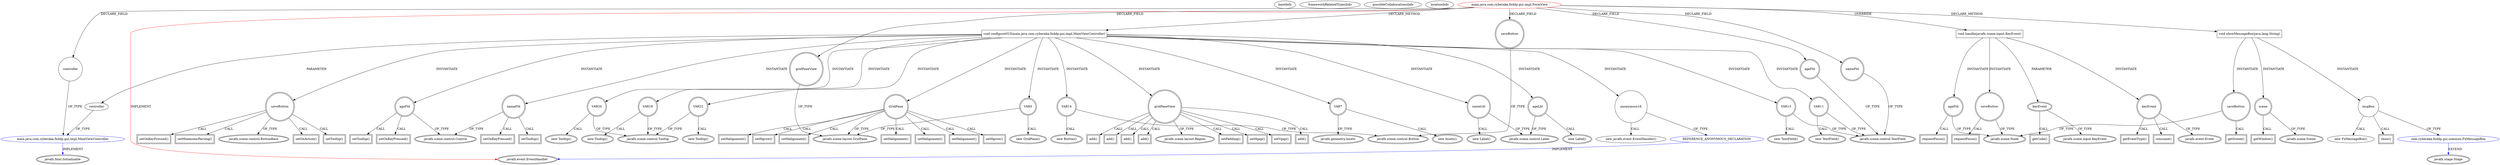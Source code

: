 digraph {
baseInfo[graphId=2335,category="extension_graph",isAnonymous=false,possibleRelation=true]
frameworkRelatedTypesInfo[0="javafx.event.EventHandler"]
possibleCollaborationsInfo[0="2335~CLIENT_METHOD_DECLARATION-INSTANTIATION-~javafx.event.EventHandler ~javafx.stage.Stage ~false~false",1="2335~CLIENT_METHOD_DECLARATION-PARAMETER_DECLARATION-FIELD_DECLARATION-~javafx.event.EventHandler ~javafx.fxml.Initializable ~false~false",2="2335~CLIENT_METHOD_DECLARATION-INSTANTIATION-~javafx.event.EventHandler ~javafx.event.EventHandler ~false~true"]
locationInfo[projectName="cyberaka-fxddp_poc",filePath="/cyberaka-fxddp_poc/fxddp_poc-master/fxddp-gui/src/main/java/com/cyberaka/fxddp/gui/impl/FormView.java",contextSignature="FormView",graphId="2335"]
0[label="main.java.com.cyberaka.fxddp.gui.impl.FormView",vertexType="ROOT_CLIENT_CLASS_DECLARATION",isFrameworkType=false,color=red]
1[label="javafx.event.EventHandler",vertexType="FRAMEWORK_INTERFACE_TYPE",isFrameworkType=true,peripheries=2]
2[label="ageFld",vertexType="FIELD_DECLARATION",isFrameworkType=true,peripheries=2,shape=circle]
3[label="javafx.scene.control.TextField",vertexType="FRAMEWORK_CLASS_TYPE",isFrameworkType=true,peripheries=2]
4[label="controller",vertexType="FIELD_DECLARATION",isFrameworkType=false,shape=circle]
5[label="main.java.com.cyberaka.fxddp.gui.impl.MainViewController",vertexType="REFERENCE_CLIENT_CLASS_DECLARATION",isFrameworkType=false,color=blue]
6[label="javafx.fxml.Initializable",vertexType="FRAMEWORK_INTERFACE_TYPE",isFrameworkType=true,peripheries=2]
7[label="gridPaneView",vertexType="FIELD_DECLARATION",isFrameworkType=true,peripheries=2,shape=circle]
8[label="javafx.scene.layout.GridPane",vertexType="FRAMEWORK_CLASS_TYPE",isFrameworkType=true,peripheries=2]
9[label="nameFld",vertexType="FIELD_DECLARATION",isFrameworkType=true,peripheries=2,shape=circle]
11[label="saveButton",vertexType="FIELD_DECLARATION",isFrameworkType=true,peripheries=2,shape=circle]
12[label="javafx.scene.control.Button",vertexType="FRAMEWORK_CLASS_TYPE",isFrameworkType=true,peripheries=2]
13[label="void handle(javafx.scene.input.KeyEvent)",vertexType="OVERRIDING_METHOD_DECLARATION",isFrameworkType=false,shape=box]
14[label="keyEvent",vertexType="PARAMETER_DECLARATION",isFrameworkType=true,peripheries=2]
15[label="javafx.scene.input.KeyEvent",vertexType="FRAMEWORK_CLASS_TYPE",isFrameworkType=true,peripheries=2]
17[label="getCode()",vertexType="INSIDE_CALL",isFrameworkType=true,peripheries=2,shape=box]
18[label="keyEvent",vertexType="VARIABLE_EXPRESION",isFrameworkType=true,peripheries=2,shape=circle]
20[label="javafx.event.Event",vertexType="FRAMEWORK_CLASS_TYPE",isFrameworkType=true,peripheries=2]
19[label="getEventType()",vertexType="INSIDE_CALL",isFrameworkType=true,peripheries=2,shape=box]
21[label="ageFld",vertexType="VARIABLE_EXPRESION",isFrameworkType=true,peripheries=2,shape=circle]
23[label="javafx.scene.Node",vertexType="FRAMEWORK_CLASS_TYPE",isFrameworkType=true,peripheries=2]
22[label="requestFocus()",vertexType="INSIDE_CALL",isFrameworkType=true,peripheries=2,shape=box]
24[label="saveButton",vertexType="VARIABLE_EXPRESION",isFrameworkType=true,peripheries=2,shape=circle]
25[label="requestFocus()",vertexType="INSIDE_CALL",isFrameworkType=true,peripheries=2,shape=box]
28[label="consume()",vertexType="INSIDE_CALL",isFrameworkType=true,peripheries=2,shape=box]
31[label="void configureGUI(main.java.com.cyberaka.fxddp.gui.impl.MainViewController)",vertexType="CLIENT_METHOD_DECLARATION",isFrameworkType=false,shape=box]
32[label="controller",vertexType="PARAMETER_DECLARATION",isFrameworkType=false]
35[label="VAR5",vertexType="VARIABLE_EXPRESION",isFrameworkType=true,peripheries=2,shape=circle]
34[label="new GridPane()",vertexType="CONSTRUCTOR_CALL",isFrameworkType=true,peripheries=2]
37[label="gridPaneView",vertexType="VARIABLE_EXPRESION",isFrameworkType=true,peripheries=2,shape=circle]
39[label="javafx.scene.layout.Region",vertexType="FRAMEWORK_CLASS_TYPE",isFrameworkType=true,peripheries=2]
38[label="setPadding()",vertexType="INSIDE_CALL",isFrameworkType=true,peripheries=2,shape=box]
41[label="VAR7",vertexType="VARIABLE_EXPRESION",isFrameworkType=true,peripheries=2,shape=circle]
42[label="javafx.geometry.Insets",vertexType="FRAMEWORK_CLASS_TYPE",isFrameworkType=true,peripheries=2]
40[label="new Insets()",vertexType="CONSTRUCTOR_CALL",isFrameworkType=true,peripheries=2]
44[label="setHgap()",vertexType="INSIDE_CALL",isFrameworkType=true,peripheries=2,shape=box]
46[label="setVgap()",vertexType="INSIDE_CALL",isFrameworkType=true,peripheries=2,shape=box]
48[label="nameLbl",vertexType="VARIABLE_EXPRESION",isFrameworkType=true,peripheries=2,shape=circle]
49[label="javafx.scene.control.Label",vertexType="FRAMEWORK_CLASS_TYPE",isFrameworkType=true,peripheries=2]
47[label="new Label()",vertexType="CONSTRUCTOR_CALL",isFrameworkType=true,peripheries=2]
51[label="VAR11",vertexType="VARIABLE_EXPRESION",isFrameworkType=true,peripheries=2,shape=circle]
50[label="new TextField()",vertexType="CONSTRUCTOR_CALL",isFrameworkType=true,peripheries=2]
54[label="ageLbl",vertexType="VARIABLE_EXPRESION",isFrameworkType=true,peripheries=2,shape=circle]
53[label="new Label()",vertexType="CONSTRUCTOR_CALL",isFrameworkType=true,peripheries=2]
57[label="VAR13",vertexType="VARIABLE_EXPRESION",isFrameworkType=true,peripheries=2,shape=circle]
56[label="new TextField()",vertexType="CONSTRUCTOR_CALL",isFrameworkType=true,peripheries=2]
60[label="VAR14",vertexType="VARIABLE_EXPRESION",isFrameworkType=true,peripheries=2,shape=circle]
59[label="new Button()",vertexType="CONSTRUCTOR_CALL",isFrameworkType=true,peripheries=2]
62[label="saveButton",vertexType="VARIABLE_EXPRESION",isFrameworkType=true,peripheries=2,shape=circle]
64[label="javafx.scene.control.ButtonBase",vertexType="FRAMEWORK_CLASS_TYPE",isFrameworkType=true,peripheries=2]
63[label="setOnAction()",vertexType="INSIDE_CALL",isFrameworkType=true,peripheries=2,shape=box]
66[label="anonymous16",vertexType="VARIABLE_EXPRESION",isFrameworkType=false,shape=circle]
67[label="REFERENCE_ANONYMOUS_DECLARATION",vertexType="REFERENCE_ANONYMOUS_DECLARATION",isFrameworkType=false,color=blue]
65[label="new javafx.event.EventHandler()",vertexType="CONSTRUCTOR_CALL",isFrameworkType=false]
69[label="nameFld",vertexType="VARIABLE_EXPRESION",isFrameworkType=true,peripheries=2,shape=circle]
71[label="javafx.scene.control.Control",vertexType="FRAMEWORK_CLASS_TYPE",isFrameworkType=true,peripheries=2]
70[label="setTooltip()",vertexType="INSIDE_CALL",isFrameworkType=true,peripheries=2,shape=box]
73[label="VAR18",vertexType="VARIABLE_EXPRESION",isFrameworkType=true,peripheries=2,shape=circle]
74[label="javafx.scene.control.Tooltip",vertexType="FRAMEWORK_CLASS_TYPE",isFrameworkType=true,peripheries=2]
72[label="new Tooltip()",vertexType="CONSTRUCTOR_CALL",isFrameworkType=true,peripheries=2]
75[label="ageFld",vertexType="VARIABLE_EXPRESION",isFrameworkType=true,peripheries=2,shape=circle]
76[label="setTooltip()",vertexType="INSIDE_CALL",isFrameworkType=true,peripheries=2,shape=box]
79[label="VAR20",vertexType="VARIABLE_EXPRESION",isFrameworkType=true,peripheries=2,shape=circle]
78[label="new Tooltip()",vertexType="CONSTRUCTOR_CALL",isFrameworkType=true,peripheries=2]
82[label="setTooltip()",vertexType="INSIDE_CALL",isFrameworkType=true,peripheries=2,shape=box]
84[label="VAR22",vertexType="VARIABLE_EXPRESION",isFrameworkType=true,peripheries=2,shape=circle]
83[label="new Tooltip()",vertexType="CONSTRUCTOR_CALL",isFrameworkType=true,peripheries=2]
87[label="setOnKeyPressed()",vertexType="INSIDE_CALL",isFrameworkType=true,peripheries=2,shape=box]
89[label="setOnKeyPressed()",vertexType="INSIDE_CALL",isFrameworkType=true,peripheries=2,shape=box]
91[label="setOnKeyPressed()",vertexType="INSIDE_CALL",isFrameworkType=true,peripheries=2,shape=box]
93[label="setMnemonicParsing()",vertexType="INSIDE_CALL",isFrameworkType=true,peripheries=2,shape=box]
94[label="GridPane",vertexType="VARIABLE_EXPRESION",isFrameworkType=true,peripheries=2,shape=circle]
95[label="setHalignment()",vertexType="INSIDE_CALL",isFrameworkType=true,peripheries=2,shape=box]
98[label="add()",vertexType="INSIDE_CALL",isFrameworkType=true,peripheries=2,shape=box]
100[label="setHalignment()",vertexType="INSIDE_CALL",isFrameworkType=true,peripheries=2,shape=box]
102[label="add()",vertexType="INSIDE_CALL",isFrameworkType=true,peripheries=2,shape=box]
104[label="setHalignment()",vertexType="INSIDE_CALL",isFrameworkType=true,peripheries=2,shape=box]
106[label="setHgrow()",vertexType="INSIDE_CALL",isFrameworkType=true,peripheries=2,shape=box]
108[label="add()",vertexType="INSIDE_CALL",isFrameworkType=true,peripheries=2,shape=box]
110[label="setHalignment()",vertexType="INSIDE_CALL",isFrameworkType=true,peripheries=2,shape=box]
112[label="setHgrow()",vertexType="INSIDE_CALL",isFrameworkType=true,peripheries=2,shape=box]
114[label="add()",vertexType="INSIDE_CALL",isFrameworkType=true,peripheries=2,shape=box]
116[label="setHalignment()",vertexType="INSIDE_CALL",isFrameworkType=true,peripheries=2,shape=box]
118[label="add()",vertexType="INSIDE_CALL",isFrameworkType=true,peripheries=2,shape=box]
133[label="void showMessageBox(java.lang.String)",vertexType="CLIENT_METHOD_DECLARATION",isFrameworkType=false,shape=box]
134[label="saveButton",vertexType="VARIABLE_EXPRESION",isFrameworkType=true,peripheries=2,shape=circle]
135[label="getScene()",vertexType="INSIDE_CALL",isFrameworkType=true,peripheries=2,shape=box]
137[label="scene",vertexType="VARIABLE_EXPRESION",isFrameworkType=true,peripheries=2,shape=circle]
139[label="javafx.scene.Scene",vertexType="FRAMEWORK_CLASS_TYPE",isFrameworkType=true,peripheries=2]
138[label="getWindow()",vertexType="INSIDE_CALL",isFrameworkType=true,peripheries=2,shape=box]
141[label="msgBox",vertexType="VARIABLE_EXPRESION",isFrameworkType=false,shape=circle]
142[label="com.cyberaka.fxddp.gui.common.FxMessageBox",vertexType="REFERENCE_CLIENT_CLASS_DECLARATION",isFrameworkType=false,color=blue]
143[label="javafx.stage.Stage",vertexType="FRAMEWORK_CLASS_TYPE",isFrameworkType=true,peripheries=2]
140[label="new FxMessageBox()",vertexType="CONSTRUCTOR_CALL",isFrameworkType=false]
145[label="show()",vertexType="INSIDE_CALL",isFrameworkType=true,peripheries=2,shape=box]
0->1[label="IMPLEMENT",color=red]
0->2[label="DECLARE_FIELD"]
2->3[label="OF_TYPE"]
0->4[label="DECLARE_FIELD"]
5->6[label="IMPLEMENT",color=blue]
4->5[label="OF_TYPE"]
0->7[label="DECLARE_FIELD"]
7->8[label="OF_TYPE"]
0->9[label="DECLARE_FIELD"]
9->3[label="OF_TYPE"]
0->11[label="DECLARE_FIELD"]
11->12[label="OF_TYPE"]
0->13[label="OVERRIDE"]
14->15[label="OF_TYPE"]
13->14[label="PARAMETER"]
14->17[label="CALL"]
13->18[label="INSTANTIATE"]
18->20[label="OF_TYPE"]
18->19[label="CALL"]
13->21[label="INSTANTIATE"]
21->23[label="OF_TYPE"]
21->22[label="CALL"]
13->24[label="INSTANTIATE"]
24->23[label="OF_TYPE"]
24->25[label="CALL"]
18->28[label="CALL"]
0->31[label="DECLARE_METHOD"]
32->5[label="OF_TYPE"]
31->32[label="PARAMETER"]
31->35[label="INSTANTIATE"]
35->8[label="OF_TYPE"]
35->34[label="CALL"]
31->37[label="INSTANTIATE"]
37->39[label="OF_TYPE"]
37->38[label="CALL"]
31->41[label="INSTANTIATE"]
41->42[label="OF_TYPE"]
41->40[label="CALL"]
37->44[label="CALL"]
37->46[label="CALL"]
31->48[label="INSTANTIATE"]
48->49[label="OF_TYPE"]
48->47[label="CALL"]
31->51[label="INSTANTIATE"]
51->3[label="OF_TYPE"]
51->50[label="CALL"]
31->54[label="INSTANTIATE"]
54->49[label="OF_TYPE"]
54->53[label="CALL"]
31->57[label="INSTANTIATE"]
57->3[label="OF_TYPE"]
57->56[label="CALL"]
31->60[label="INSTANTIATE"]
60->12[label="OF_TYPE"]
60->59[label="CALL"]
31->62[label="INSTANTIATE"]
62->64[label="OF_TYPE"]
62->63[label="CALL"]
31->66[label="INSTANTIATE"]
67->1[label="IMPLEMENT",color=blue]
66->67[label="OF_TYPE"]
66->65[label="CALL"]
31->69[label="INSTANTIATE"]
69->71[label="OF_TYPE"]
69->70[label="CALL"]
31->73[label="INSTANTIATE"]
73->74[label="OF_TYPE"]
73->72[label="CALL"]
31->75[label="INSTANTIATE"]
75->71[label="OF_TYPE"]
75->76[label="CALL"]
31->79[label="INSTANTIATE"]
79->74[label="OF_TYPE"]
79->78[label="CALL"]
62->82[label="CALL"]
31->84[label="INSTANTIATE"]
84->74[label="OF_TYPE"]
84->83[label="CALL"]
69->87[label="CALL"]
75->89[label="CALL"]
62->91[label="CALL"]
62->93[label="CALL"]
31->94[label="INSTANTIATE"]
94->8[label="OF_TYPE"]
94->95[label="CALL"]
37->98[label="CALL"]
94->100[label="CALL"]
37->102[label="CALL"]
94->104[label="CALL"]
94->106[label="CALL"]
37->108[label="CALL"]
94->110[label="CALL"]
94->112[label="CALL"]
37->114[label="CALL"]
94->116[label="CALL"]
37->118[label="CALL"]
0->133[label="DECLARE_METHOD"]
133->134[label="INSTANTIATE"]
134->23[label="OF_TYPE"]
134->135[label="CALL"]
133->137[label="INSTANTIATE"]
137->139[label="OF_TYPE"]
137->138[label="CALL"]
133->141[label="INSTANTIATE"]
142->143[label="EXTEND",color=blue]
141->142[label="OF_TYPE"]
141->140[label="CALL"]
141->145[label="CALL"]
}
